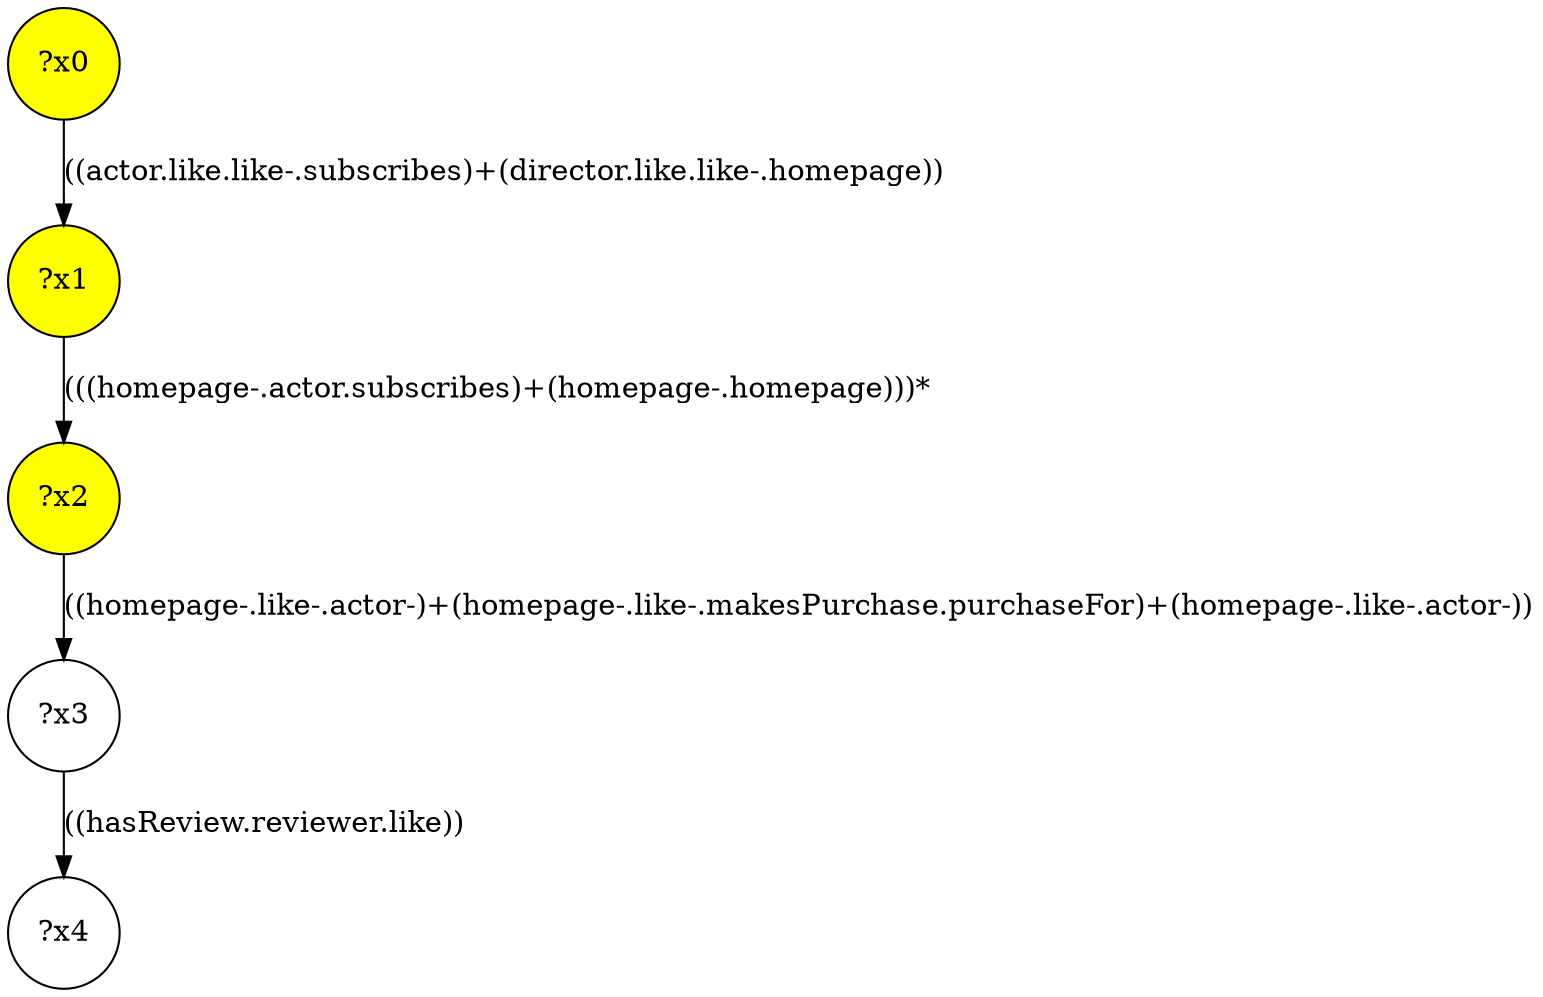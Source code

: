 digraph g {
	x1 [fillcolor="yellow", style="filled," shape=circle, label="?x1"];
	x2 [fillcolor="yellow", style="filled," shape=circle, label="?x2"];
	x0 [fillcolor="yellow", style="filled," shape=circle, label="?x0"];
	x0 -> x1 [label="((actor.like.like-.subscribes)+(director.like.like-.homepage))"];
	x1 -> x2 [label="(((homepage-.actor.subscribes)+(homepage-.homepage)))*"];
	x3 [shape=circle, label="?x3"];
	x2 -> x3 [label="((homepage-.like-.actor-)+(homepage-.like-.makesPurchase.purchaseFor)+(homepage-.like-.actor-))"];
	x4 [shape=circle, label="?x4"];
	x3 -> x4 [label="((hasReview.reviewer.like))"];
}
